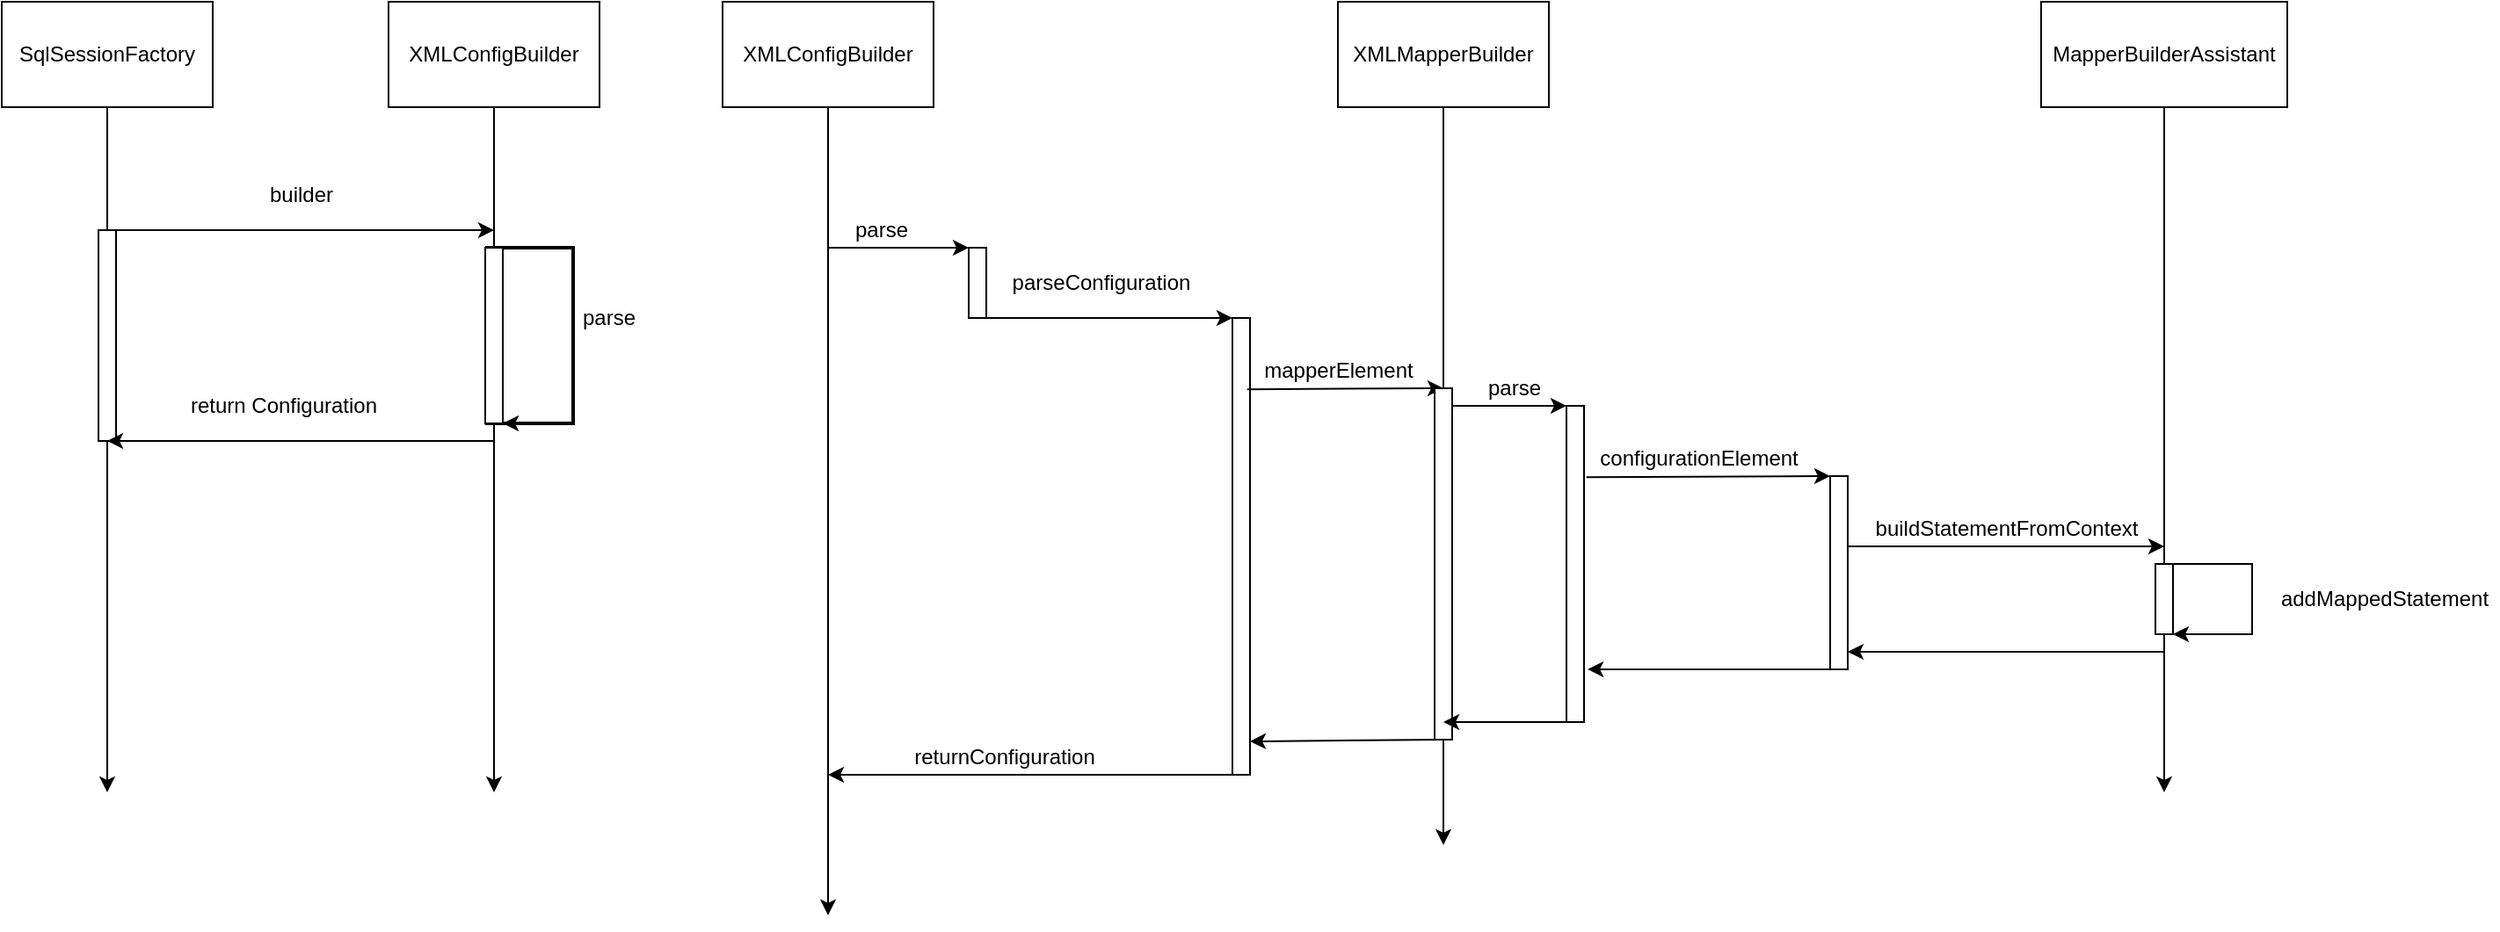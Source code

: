 <mxfile version="14.6.3" type="github">
  <diagram id="sqRvRGERYneaMJ9OVf4g" name="Page-1">
    <mxGraphModel dx="1485" dy="836" grid="1" gridSize="10" guides="1" tooltips="1" connect="1" arrows="1" fold="1" page="1" pageScale="1" pageWidth="1200" pageHeight="1920" math="0" shadow="0">
      <root>
        <mxCell id="0" />
        <mxCell id="1" parent="0" />
        <mxCell id="5Ra57cWh45_XPo_fh56Z-21" value="" style="strokeWidth=2;html=1;shape=mxgraph.flowchart.annotation_1;align=left;pointerEvents=1;rotation=-180;" vertex="1" parent="1">
          <mxGeometry x="385" y="290" width="50" height="100" as="geometry" />
        </mxCell>
        <mxCell id="5Ra57cWh45_XPo_fh56Z-1" value="SqlSessionFactory" style="rounded=0;whiteSpace=wrap;html=1;" vertex="1" parent="1">
          <mxGeometry x="110" y="150" width="120" height="60" as="geometry" />
        </mxCell>
        <mxCell id="5Ra57cWh45_XPo_fh56Z-2" value="" style="endArrow=classic;html=1;exitX=0.5;exitY=1;exitDx=0;exitDy=0;startArrow=none;" edge="1" parent="1" source="5Ra57cWh45_XPo_fh56Z-13">
          <mxGeometry width="50" height="50" relative="1" as="geometry">
            <mxPoint x="570" y="390" as="sourcePoint" />
            <mxPoint x="170" y="600" as="targetPoint" />
          </mxGeometry>
        </mxCell>
        <mxCell id="5Ra57cWh45_XPo_fh56Z-3" value="XMLConfigBuilder" style="rounded=0;whiteSpace=wrap;html=1;" vertex="1" parent="1">
          <mxGeometry x="330" y="150" width="120" height="60" as="geometry" />
        </mxCell>
        <mxCell id="5Ra57cWh45_XPo_fh56Z-4" value="" style="endArrow=classic;html=1;exitX=0.5;exitY=1;exitDx=0;exitDy=0;startArrow=none;" edge="1" parent="1" source="5Ra57cWh45_XPo_fh56Z-15">
          <mxGeometry width="50" height="50" relative="1" as="geometry">
            <mxPoint x="790" y="390" as="sourcePoint" />
            <mxPoint x="390" y="600" as="targetPoint" />
          </mxGeometry>
        </mxCell>
        <mxCell id="5Ra57cWh45_XPo_fh56Z-7" value="XMLMapperBuilder" style="rounded=0;whiteSpace=wrap;html=1;" vertex="1" parent="1">
          <mxGeometry x="870" y="150" width="120" height="60" as="geometry" />
        </mxCell>
        <mxCell id="5Ra57cWh45_XPo_fh56Z-8" value="" style="endArrow=classic;html=1;exitX=0.5;exitY=1;exitDx=0;exitDy=0;startArrow=none;" edge="1" parent="1" source="5Ra57cWh45_XPo_fh56Z-56">
          <mxGeometry width="50" height="50" relative="1" as="geometry">
            <mxPoint x="1330" y="390" as="sourcePoint" />
            <mxPoint x="930" y="630" as="targetPoint" />
          </mxGeometry>
        </mxCell>
        <mxCell id="5Ra57cWh45_XPo_fh56Z-9" value="MapperBuilderAssistant" style="rounded=0;whiteSpace=wrap;html=1;" vertex="1" parent="1">
          <mxGeometry x="1270" y="150" width="140" height="60" as="geometry" />
        </mxCell>
        <mxCell id="5Ra57cWh45_XPo_fh56Z-10" value="" style="endArrow=classic;html=1;exitX=0.5;exitY=1;exitDx=0;exitDy=0;startArrow=none;" edge="1" parent="1" source="5Ra57cWh45_XPo_fh56Z-46">
          <mxGeometry width="50" height="50" relative="1" as="geometry">
            <mxPoint x="1730" y="390" as="sourcePoint" />
            <mxPoint x="1340" y="600" as="targetPoint" />
          </mxGeometry>
        </mxCell>
        <mxCell id="5Ra57cWh45_XPo_fh56Z-11" value="" style="endArrow=classic;html=1;" edge="1" parent="1">
          <mxGeometry width="50" height="50" relative="1" as="geometry">
            <mxPoint x="170" y="280" as="sourcePoint" />
            <mxPoint x="390" y="280" as="targetPoint" />
          </mxGeometry>
        </mxCell>
        <mxCell id="5Ra57cWh45_XPo_fh56Z-12" value="builder" style="text;html=1;align=center;verticalAlign=middle;resizable=0;points=[];autosize=1;strokeColor=none;" vertex="1" parent="1">
          <mxGeometry x="255" y="250" width="50" height="20" as="geometry" />
        </mxCell>
        <mxCell id="5Ra57cWh45_XPo_fh56Z-13" value="" style="rounded=0;whiteSpace=wrap;html=1;" vertex="1" parent="1">
          <mxGeometry x="165" y="280" width="10" height="120" as="geometry" />
        </mxCell>
        <mxCell id="5Ra57cWh45_XPo_fh56Z-14" value="" style="endArrow=none;html=1;exitX=0.5;exitY=1;exitDx=0;exitDy=0;" edge="1" parent="1" source="5Ra57cWh45_XPo_fh56Z-1" target="5Ra57cWh45_XPo_fh56Z-13">
          <mxGeometry width="50" height="50" relative="1" as="geometry">
            <mxPoint x="170" y="210" as="sourcePoint" />
            <mxPoint x="170" y="600" as="targetPoint" />
          </mxGeometry>
        </mxCell>
        <mxCell id="5Ra57cWh45_XPo_fh56Z-15" value="" style="rounded=0;whiteSpace=wrap;html=1;" vertex="1" parent="1">
          <mxGeometry x="385" y="290" width="10" height="100" as="geometry" />
        </mxCell>
        <mxCell id="5Ra57cWh45_XPo_fh56Z-17" value="" style="endArrow=none;html=1;exitX=0.5;exitY=1;exitDx=0;exitDy=0;" edge="1" parent="1" source="5Ra57cWh45_XPo_fh56Z-3" target="5Ra57cWh45_XPo_fh56Z-15">
          <mxGeometry width="50" height="50" relative="1" as="geometry">
            <mxPoint x="390" y="210" as="sourcePoint" />
            <mxPoint x="390" y="600" as="targetPoint" />
          </mxGeometry>
        </mxCell>
        <mxCell id="5Ra57cWh45_XPo_fh56Z-18" value="parse" style="text;html=1;align=center;verticalAlign=middle;resizable=0;points=[];autosize=1;strokeColor=none;" vertex="1" parent="1">
          <mxGeometry x="435" y="320" width="40" height="20" as="geometry" />
        </mxCell>
        <mxCell id="5Ra57cWh45_XPo_fh56Z-22" value="" style="endArrow=classic;html=1;entryX=0.5;entryY=1;entryDx=0;entryDy=0;" edge="1" parent="1" target="5Ra57cWh45_XPo_fh56Z-13">
          <mxGeometry width="50" height="50" relative="1" as="geometry">
            <mxPoint x="390" y="400" as="sourcePoint" />
            <mxPoint x="210" y="400" as="targetPoint" />
          </mxGeometry>
        </mxCell>
        <mxCell id="5Ra57cWh45_XPo_fh56Z-23" value="return Configuration" style="text;html=1;align=center;verticalAlign=middle;resizable=0;points=[];autosize=1;strokeColor=none;" vertex="1" parent="1">
          <mxGeometry x="210" y="370" width="120" height="20" as="geometry" />
        </mxCell>
        <mxCell id="5Ra57cWh45_XPo_fh56Z-24" value="" style="endArrow=classic;html=1;exitX=0;exitY=0;exitDx=0;exitDy=0;exitPerimeter=0;" edge="1" parent="1" source="5Ra57cWh45_XPo_fh56Z-21">
          <mxGeometry width="50" height="50" relative="1" as="geometry">
            <mxPoint x="445" y="390" as="sourcePoint" />
            <mxPoint x="395" y="390" as="targetPoint" />
          </mxGeometry>
        </mxCell>
        <mxCell id="5Ra57cWh45_XPo_fh56Z-27" value="XMLConfigBuilder" style="rounded=0;whiteSpace=wrap;html=1;" vertex="1" parent="1">
          <mxGeometry x="520" y="150" width="120" height="60" as="geometry" />
        </mxCell>
        <mxCell id="5Ra57cWh45_XPo_fh56Z-28" value="" style="endArrow=classic;html=1;exitX=0.5;exitY=1;exitDx=0;exitDy=0;startArrow=none;" edge="1" parent="1" source="5Ra57cWh45_XPo_fh56Z-27">
          <mxGeometry width="50" height="50" relative="1" as="geometry">
            <mxPoint x="580" y="390" as="sourcePoint" />
            <mxPoint x="580" y="670" as="targetPoint" />
          </mxGeometry>
        </mxCell>
        <mxCell id="5Ra57cWh45_XPo_fh56Z-29" value="" style="endArrow=classic;html=1;" edge="1" parent="1">
          <mxGeometry width="50" height="50" relative="1" as="geometry">
            <mxPoint x="580" y="290" as="sourcePoint" />
            <mxPoint x="660" y="290" as="targetPoint" />
          </mxGeometry>
        </mxCell>
        <mxCell id="5Ra57cWh45_XPo_fh56Z-30" value="parse" style="text;html=1;align=center;verticalAlign=middle;resizable=0;points=[];autosize=1;strokeColor=none;" vertex="1" parent="1">
          <mxGeometry x="590" y="270" width="40" height="20" as="geometry" />
        </mxCell>
        <mxCell id="5Ra57cWh45_XPo_fh56Z-31" value="" style="rounded=0;whiteSpace=wrap;html=1;" vertex="1" parent="1">
          <mxGeometry x="660" y="290" width="10" height="40" as="geometry" />
        </mxCell>
        <mxCell id="5Ra57cWh45_XPo_fh56Z-32" value="" style="endArrow=classic;html=1;exitX=0.75;exitY=1;exitDx=0;exitDy=0;" edge="1" parent="1" source="5Ra57cWh45_XPo_fh56Z-31">
          <mxGeometry width="50" height="50" relative="1" as="geometry">
            <mxPoint x="650" y="390" as="sourcePoint" />
            <mxPoint x="810" y="330" as="targetPoint" />
          </mxGeometry>
        </mxCell>
        <mxCell id="5Ra57cWh45_XPo_fh56Z-33" value="parseConfiguration" style="text;html=1;align=center;verticalAlign=middle;resizable=0;points=[];autosize=1;strokeColor=none;" vertex="1" parent="1">
          <mxGeometry x="680" y="300" width="110" height="20" as="geometry" />
        </mxCell>
        <mxCell id="5Ra57cWh45_XPo_fh56Z-34" value="" style="rounded=0;whiteSpace=wrap;html=1;" vertex="1" parent="1">
          <mxGeometry x="810" y="330" width="10" height="260" as="geometry" />
        </mxCell>
        <mxCell id="5Ra57cWh45_XPo_fh56Z-35" value="" style="endArrow=classic;html=1;exitX=-0.016;exitY=1.029;exitDx=0;exitDy=0;exitPerimeter=0;" edge="1" parent="1" source="5Ra57cWh45_XPo_fh56Z-36">
          <mxGeometry width="50" height="50" relative="1" as="geometry">
            <mxPoint x="820" y="340" as="sourcePoint" />
            <mxPoint x="930" y="370" as="targetPoint" />
          </mxGeometry>
        </mxCell>
        <mxCell id="5Ra57cWh45_XPo_fh56Z-36" value="mapperElement" style="text;html=1;align=center;verticalAlign=middle;resizable=0;points=[];autosize=1;strokeColor=none;" vertex="1" parent="1">
          <mxGeometry x="820" y="350" width="100" height="20" as="geometry" />
        </mxCell>
        <mxCell id="5Ra57cWh45_XPo_fh56Z-38" value="" style="endArrow=classic;html=1;" edge="1" parent="1">
          <mxGeometry width="50" height="50" relative="1" as="geometry">
            <mxPoint x="930" y="380" as="sourcePoint" />
            <mxPoint x="1000" y="380" as="targetPoint" />
          </mxGeometry>
        </mxCell>
        <mxCell id="5Ra57cWh45_XPo_fh56Z-39" value="parse" style="text;html=1;align=center;verticalAlign=middle;resizable=0;points=[];autosize=1;strokeColor=none;" vertex="1" parent="1">
          <mxGeometry x="950" y="360" width="40" height="20" as="geometry" />
        </mxCell>
        <mxCell id="5Ra57cWh45_XPo_fh56Z-40" value="" style="rounded=0;whiteSpace=wrap;html=1;" vertex="1" parent="1">
          <mxGeometry x="1000" y="380" width="10" height="180" as="geometry" />
        </mxCell>
        <mxCell id="5Ra57cWh45_XPo_fh56Z-41" value="" style="endArrow=classic;html=1;exitX=1.133;exitY=0.226;exitDx=0;exitDy=0;exitPerimeter=0;" edge="1" parent="1" source="5Ra57cWh45_XPo_fh56Z-40">
          <mxGeometry width="50" height="50" relative="1" as="geometry">
            <mxPoint x="1010" y="390" as="sourcePoint" />
            <mxPoint x="1150" y="420" as="targetPoint" />
          </mxGeometry>
        </mxCell>
        <mxCell id="5Ra57cWh45_XPo_fh56Z-42" value="configurationElement" style="text;html=1;align=center;verticalAlign=middle;resizable=0;points=[];autosize=1;strokeColor=none;" vertex="1" parent="1">
          <mxGeometry x="1010" y="400" width="130" height="20" as="geometry" />
        </mxCell>
        <mxCell id="5Ra57cWh45_XPo_fh56Z-43" value="" style="rounded=0;whiteSpace=wrap;html=1;" vertex="1" parent="1">
          <mxGeometry x="1150" y="420" width="10" height="110" as="geometry" />
        </mxCell>
        <mxCell id="5Ra57cWh45_XPo_fh56Z-44" value="" style="endArrow=classic;html=1;" edge="1" parent="1">
          <mxGeometry width="50" height="50" relative="1" as="geometry">
            <mxPoint x="1160" y="460" as="sourcePoint" />
            <mxPoint x="1340" y="460" as="targetPoint" />
          </mxGeometry>
        </mxCell>
        <mxCell id="5Ra57cWh45_XPo_fh56Z-45" value="buildStatementFromContext" style="text;html=1;align=center;verticalAlign=middle;resizable=0;points=[];autosize=1;strokeColor=none;" vertex="1" parent="1">
          <mxGeometry x="1170" y="440" width="160" height="20" as="geometry" />
        </mxCell>
        <mxCell id="5Ra57cWh45_XPo_fh56Z-46" value="" style="rounded=0;whiteSpace=wrap;html=1;" vertex="1" parent="1">
          <mxGeometry x="1335" y="470" width="10" height="40" as="geometry" />
        </mxCell>
        <mxCell id="5Ra57cWh45_XPo_fh56Z-47" value="" style="endArrow=none;html=1;exitX=0.5;exitY=1;exitDx=0;exitDy=0;" edge="1" parent="1" source="5Ra57cWh45_XPo_fh56Z-9" target="5Ra57cWh45_XPo_fh56Z-46">
          <mxGeometry width="50" height="50" relative="1" as="geometry">
            <mxPoint x="1340" y="210" as="sourcePoint" />
            <mxPoint x="1340" y="600" as="targetPoint" />
          </mxGeometry>
        </mxCell>
        <mxCell id="5Ra57cWh45_XPo_fh56Z-50" style="edgeStyle=orthogonalEdgeStyle;rounded=0;orthogonalLoop=1;jettySize=auto;html=1;exitX=1;exitY=0;exitDx=0;exitDy=0;entryX=1;entryY=1;entryDx=0;entryDy=0;" edge="1" parent="1" source="5Ra57cWh45_XPo_fh56Z-46" target="5Ra57cWh45_XPo_fh56Z-46">
          <mxGeometry relative="1" as="geometry">
            <Array as="points">
              <mxPoint x="1390" y="470" />
              <mxPoint x="1390" y="510" />
            </Array>
          </mxGeometry>
        </mxCell>
        <mxCell id="5Ra57cWh45_XPo_fh56Z-51" value="addMappedStatement" style="text;html=1;align=center;verticalAlign=middle;resizable=0;points=[];autosize=1;strokeColor=none;" vertex="1" parent="1">
          <mxGeometry x="1400" y="480" width="130" height="20" as="geometry" />
        </mxCell>
        <mxCell id="5Ra57cWh45_XPo_fh56Z-52" value="" style="endArrow=classic;html=1;" edge="1" parent="1">
          <mxGeometry width="50" height="50" relative="1" as="geometry">
            <mxPoint x="1340" y="520" as="sourcePoint" />
            <mxPoint x="1160" y="520" as="targetPoint" />
          </mxGeometry>
        </mxCell>
        <mxCell id="5Ra57cWh45_XPo_fh56Z-54" value="" style="endArrow=classic;html=1;entryX=1.207;entryY=0.833;entryDx=0;entryDy=0;entryPerimeter=0;" edge="1" parent="1" target="5Ra57cWh45_XPo_fh56Z-40">
          <mxGeometry width="50" height="50" relative="1" as="geometry">
            <mxPoint x="1150" y="530" as="sourcePoint" />
            <mxPoint x="1070" y="530" as="targetPoint" />
          </mxGeometry>
        </mxCell>
        <mxCell id="5Ra57cWh45_XPo_fh56Z-56" value="" style="rounded=0;whiteSpace=wrap;html=1;" vertex="1" parent="1">
          <mxGeometry x="925" y="370" width="10" height="200" as="geometry" />
        </mxCell>
        <mxCell id="5Ra57cWh45_XPo_fh56Z-57" value="" style="endArrow=none;html=1;exitX=0.5;exitY=1;exitDx=0;exitDy=0;" edge="1" parent="1" source="5Ra57cWh45_XPo_fh56Z-7" target="5Ra57cWh45_XPo_fh56Z-56">
          <mxGeometry width="50" height="50" relative="1" as="geometry">
            <mxPoint x="930" y="210" as="sourcePoint" />
            <mxPoint x="930" y="600" as="targetPoint" />
          </mxGeometry>
        </mxCell>
        <mxCell id="5Ra57cWh45_XPo_fh56Z-55" value="" style="endArrow=classic;html=1;exitX=0.25;exitY=1;exitDx=0;exitDy=0;" edge="1" parent="1" source="5Ra57cWh45_XPo_fh56Z-40">
          <mxGeometry width="50" height="50" relative="1" as="geometry">
            <mxPoint x="1230" y="430" as="sourcePoint" />
            <mxPoint x="930" y="560" as="targetPoint" />
          </mxGeometry>
        </mxCell>
        <mxCell id="5Ra57cWh45_XPo_fh56Z-58" value="" style="endArrow=classic;html=1;exitX=0.5;exitY=1;exitDx=0;exitDy=0;" edge="1" parent="1" source="5Ra57cWh45_XPo_fh56Z-56">
          <mxGeometry width="50" height="50" relative="1" as="geometry">
            <mxPoint x="1060" y="440" as="sourcePoint" />
            <mxPoint x="820" y="571" as="targetPoint" />
          </mxGeometry>
        </mxCell>
        <mxCell id="5Ra57cWh45_XPo_fh56Z-59" value="" style="endArrow=classic;html=1;exitX=0.25;exitY=1;exitDx=0;exitDy=0;" edge="1" parent="1" source="5Ra57cWh45_XPo_fh56Z-34">
          <mxGeometry width="50" height="50" relative="1" as="geometry">
            <mxPoint x="900" y="490" as="sourcePoint" />
            <mxPoint x="580" y="590" as="targetPoint" />
          </mxGeometry>
        </mxCell>
        <mxCell id="5Ra57cWh45_XPo_fh56Z-60" value="returnConfiguration" style="text;html=1;align=center;verticalAlign=middle;resizable=0;points=[];autosize=1;strokeColor=none;" vertex="1" parent="1">
          <mxGeometry x="625" y="570" width="110" height="20" as="geometry" />
        </mxCell>
      </root>
    </mxGraphModel>
  </diagram>
</mxfile>
